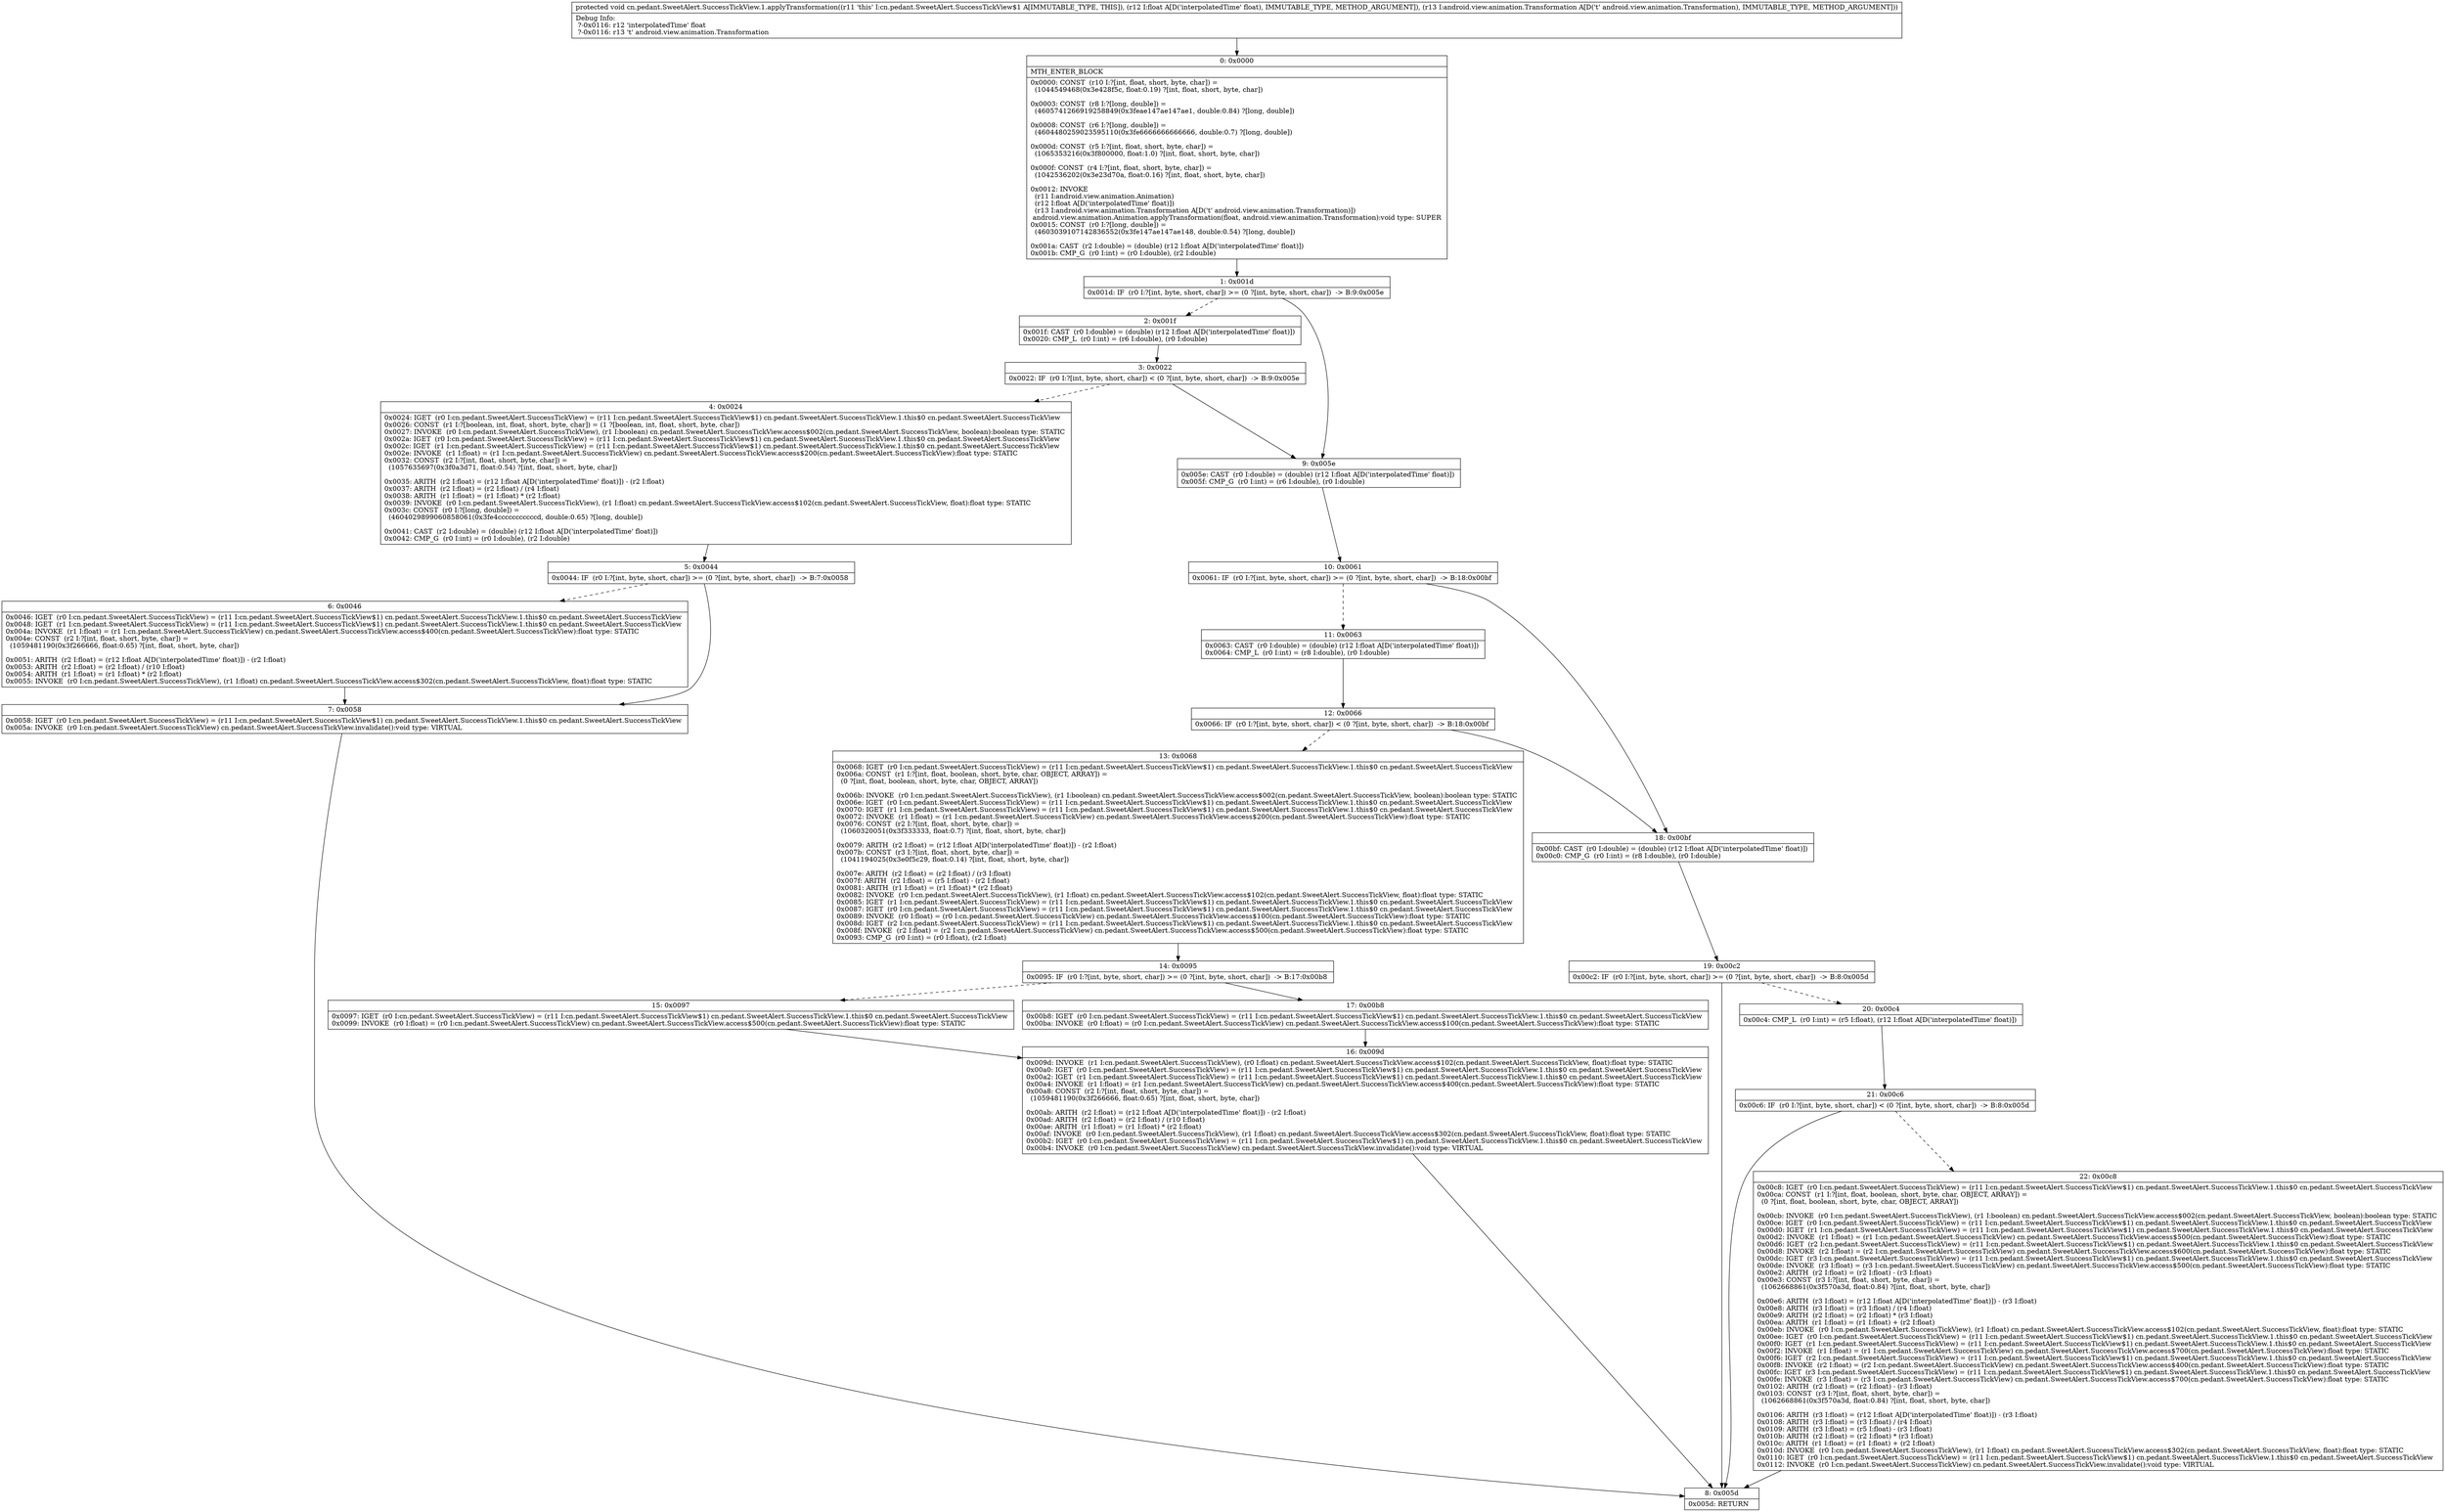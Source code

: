 digraph "CFG forcn.pedant.SweetAlert.SuccessTickView.1.applyTransformation(FLandroid\/view\/animation\/Transformation;)V" {
Node_0 [shape=record,label="{0\:\ 0x0000|MTH_ENTER_BLOCK\l|0x0000: CONST  (r10 I:?[int, float, short, byte, char]) = \l  (1044549468(0x3e428f5c, float:0.19) ?[int, float, short, byte, char])\l \l0x0003: CONST  (r8 I:?[long, double]) = \l  (4605741266919258849(0x3feae147ae147ae1, double:0.84) ?[long, double])\l \l0x0008: CONST  (r6 I:?[long, double]) = \l  (4604480259023595110(0x3fe6666666666666, double:0.7) ?[long, double])\l \l0x000d: CONST  (r5 I:?[int, float, short, byte, char]) = \l  (1065353216(0x3f800000, float:1.0) ?[int, float, short, byte, char])\l \l0x000f: CONST  (r4 I:?[int, float, short, byte, char]) = \l  (1042536202(0x3e23d70a, float:0.16) ?[int, float, short, byte, char])\l \l0x0012: INVOKE  \l  (r11 I:android.view.animation.Animation)\l  (r12 I:float A[D('interpolatedTime' float)])\l  (r13 I:android.view.animation.Transformation A[D('t' android.view.animation.Transformation)])\l android.view.animation.Animation.applyTransformation(float, android.view.animation.Transformation):void type: SUPER \l0x0015: CONST  (r0 I:?[long, double]) = \l  (4603039107142836552(0x3fe147ae147ae148, double:0.54) ?[long, double])\l \l0x001a: CAST  (r2 I:double) = (double) (r12 I:float A[D('interpolatedTime' float)]) \l0x001b: CMP_G  (r0 I:int) = (r0 I:double), (r2 I:double) \l}"];
Node_1 [shape=record,label="{1\:\ 0x001d|0x001d: IF  (r0 I:?[int, byte, short, char]) \>= (0 ?[int, byte, short, char])  \-\> B:9:0x005e \l}"];
Node_2 [shape=record,label="{2\:\ 0x001f|0x001f: CAST  (r0 I:double) = (double) (r12 I:float A[D('interpolatedTime' float)]) \l0x0020: CMP_L  (r0 I:int) = (r6 I:double), (r0 I:double) \l}"];
Node_3 [shape=record,label="{3\:\ 0x0022|0x0022: IF  (r0 I:?[int, byte, short, char]) \< (0 ?[int, byte, short, char])  \-\> B:9:0x005e \l}"];
Node_4 [shape=record,label="{4\:\ 0x0024|0x0024: IGET  (r0 I:cn.pedant.SweetAlert.SuccessTickView) = (r11 I:cn.pedant.SweetAlert.SuccessTickView$1) cn.pedant.SweetAlert.SuccessTickView.1.this$0 cn.pedant.SweetAlert.SuccessTickView \l0x0026: CONST  (r1 I:?[boolean, int, float, short, byte, char]) = (1 ?[boolean, int, float, short, byte, char]) \l0x0027: INVOKE  (r0 I:cn.pedant.SweetAlert.SuccessTickView), (r1 I:boolean) cn.pedant.SweetAlert.SuccessTickView.access$002(cn.pedant.SweetAlert.SuccessTickView, boolean):boolean type: STATIC \l0x002a: IGET  (r0 I:cn.pedant.SweetAlert.SuccessTickView) = (r11 I:cn.pedant.SweetAlert.SuccessTickView$1) cn.pedant.SweetAlert.SuccessTickView.1.this$0 cn.pedant.SweetAlert.SuccessTickView \l0x002c: IGET  (r1 I:cn.pedant.SweetAlert.SuccessTickView) = (r11 I:cn.pedant.SweetAlert.SuccessTickView$1) cn.pedant.SweetAlert.SuccessTickView.1.this$0 cn.pedant.SweetAlert.SuccessTickView \l0x002e: INVOKE  (r1 I:float) = (r1 I:cn.pedant.SweetAlert.SuccessTickView) cn.pedant.SweetAlert.SuccessTickView.access$200(cn.pedant.SweetAlert.SuccessTickView):float type: STATIC \l0x0032: CONST  (r2 I:?[int, float, short, byte, char]) = \l  (1057635697(0x3f0a3d71, float:0.54) ?[int, float, short, byte, char])\l \l0x0035: ARITH  (r2 I:float) = (r12 I:float A[D('interpolatedTime' float)]) \- (r2 I:float) \l0x0037: ARITH  (r2 I:float) = (r2 I:float) \/ (r4 I:float) \l0x0038: ARITH  (r1 I:float) = (r1 I:float) * (r2 I:float) \l0x0039: INVOKE  (r0 I:cn.pedant.SweetAlert.SuccessTickView), (r1 I:float) cn.pedant.SweetAlert.SuccessTickView.access$102(cn.pedant.SweetAlert.SuccessTickView, float):float type: STATIC \l0x003c: CONST  (r0 I:?[long, double]) = \l  (4604029899060858061(0x3fe4cccccccccccd, double:0.65) ?[long, double])\l \l0x0041: CAST  (r2 I:double) = (double) (r12 I:float A[D('interpolatedTime' float)]) \l0x0042: CMP_G  (r0 I:int) = (r0 I:double), (r2 I:double) \l}"];
Node_5 [shape=record,label="{5\:\ 0x0044|0x0044: IF  (r0 I:?[int, byte, short, char]) \>= (0 ?[int, byte, short, char])  \-\> B:7:0x0058 \l}"];
Node_6 [shape=record,label="{6\:\ 0x0046|0x0046: IGET  (r0 I:cn.pedant.SweetAlert.SuccessTickView) = (r11 I:cn.pedant.SweetAlert.SuccessTickView$1) cn.pedant.SweetAlert.SuccessTickView.1.this$0 cn.pedant.SweetAlert.SuccessTickView \l0x0048: IGET  (r1 I:cn.pedant.SweetAlert.SuccessTickView) = (r11 I:cn.pedant.SweetAlert.SuccessTickView$1) cn.pedant.SweetAlert.SuccessTickView.1.this$0 cn.pedant.SweetAlert.SuccessTickView \l0x004a: INVOKE  (r1 I:float) = (r1 I:cn.pedant.SweetAlert.SuccessTickView) cn.pedant.SweetAlert.SuccessTickView.access$400(cn.pedant.SweetAlert.SuccessTickView):float type: STATIC \l0x004e: CONST  (r2 I:?[int, float, short, byte, char]) = \l  (1059481190(0x3f266666, float:0.65) ?[int, float, short, byte, char])\l \l0x0051: ARITH  (r2 I:float) = (r12 I:float A[D('interpolatedTime' float)]) \- (r2 I:float) \l0x0053: ARITH  (r2 I:float) = (r2 I:float) \/ (r10 I:float) \l0x0054: ARITH  (r1 I:float) = (r1 I:float) * (r2 I:float) \l0x0055: INVOKE  (r0 I:cn.pedant.SweetAlert.SuccessTickView), (r1 I:float) cn.pedant.SweetAlert.SuccessTickView.access$302(cn.pedant.SweetAlert.SuccessTickView, float):float type: STATIC \l}"];
Node_7 [shape=record,label="{7\:\ 0x0058|0x0058: IGET  (r0 I:cn.pedant.SweetAlert.SuccessTickView) = (r11 I:cn.pedant.SweetAlert.SuccessTickView$1) cn.pedant.SweetAlert.SuccessTickView.1.this$0 cn.pedant.SweetAlert.SuccessTickView \l0x005a: INVOKE  (r0 I:cn.pedant.SweetAlert.SuccessTickView) cn.pedant.SweetAlert.SuccessTickView.invalidate():void type: VIRTUAL \l}"];
Node_8 [shape=record,label="{8\:\ 0x005d|0x005d: RETURN   \l}"];
Node_9 [shape=record,label="{9\:\ 0x005e|0x005e: CAST  (r0 I:double) = (double) (r12 I:float A[D('interpolatedTime' float)]) \l0x005f: CMP_G  (r0 I:int) = (r6 I:double), (r0 I:double) \l}"];
Node_10 [shape=record,label="{10\:\ 0x0061|0x0061: IF  (r0 I:?[int, byte, short, char]) \>= (0 ?[int, byte, short, char])  \-\> B:18:0x00bf \l}"];
Node_11 [shape=record,label="{11\:\ 0x0063|0x0063: CAST  (r0 I:double) = (double) (r12 I:float A[D('interpolatedTime' float)]) \l0x0064: CMP_L  (r0 I:int) = (r8 I:double), (r0 I:double) \l}"];
Node_12 [shape=record,label="{12\:\ 0x0066|0x0066: IF  (r0 I:?[int, byte, short, char]) \< (0 ?[int, byte, short, char])  \-\> B:18:0x00bf \l}"];
Node_13 [shape=record,label="{13\:\ 0x0068|0x0068: IGET  (r0 I:cn.pedant.SweetAlert.SuccessTickView) = (r11 I:cn.pedant.SweetAlert.SuccessTickView$1) cn.pedant.SweetAlert.SuccessTickView.1.this$0 cn.pedant.SweetAlert.SuccessTickView \l0x006a: CONST  (r1 I:?[int, float, boolean, short, byte, char, OBJECT, ARRAY]) = \l  (0 ?[int, float, boolean, short, byte, char, OBJECT, ARRAY])\l \l0x006b: INVOKE  (r0 I:cn.pedant.SweetAlert.SuccessTickView), (r1 I:boolean) cn.pedant.SweetAlert.SuccessTickView.access$002(cn.pedant.SweetAlert.SuccessTickView, boolean):boolean type: STATIC \l0x006e: IGET  (r0 I:cn.pedant.SweetAlert.SuccessTickView) = (r11 I:cn.pedant.SweetAlert.SuccessTickView$1) cn.pedant.SweetAlert.SuccessTickView.1.this$0 cn.pedant.SweetAlert.SuccessTickView \l0x0070: IGET  (r1 I:cn.pedant.SweetAlert.SuccessTickView) = (r11 I:cn.pedant.SweetAlert.SuccessTickView$1) cn.pedant.SweetAlert.SuccessTickView.1.this$0 cn.pedant.SweetAlert.SuccessTickView \l0x0072: INVOKE  (r1 I:float) = (r1 I:cn.pedant.SweetAlert.SuccessTickView) cn.pedant.SweetAlert.SuccessTickView.access$200(cn.pedant.SweetAlert.SuccessTickView):float type: STATIC \l0x0076: CONST  (r2 I:?[int, float, short, byte, char]) = \l  (1060320051(0x3f333333, float:0.7) ?[int, float, short, byte, char])\l \l0x0079: ARITH  (r2 I:float) = (r12 I:float A[D('interpolatedTime' float)]) \- (r2 I:float) \l0x007b: CONST  (r3 I:?[int, float, short, byte, char]) = \l  (1041194025(0x3e0f5c29, float:0.14) ?[int, float, short, byte, char])\l \l0x007e: ARITH  (r2 I:float) = (r2 I:float) \/ (r3 I:float) \l0x007f: ARITH  (r2 I:float) = (r5 I:float) \- (r2 I:float) \l0x0081: ARITH  (r1 I:float) = (r1 I:float) * (r2 I:float) \l0x0082: INVOKE  (r0 I:cn.pedant.SweetAlert.SuccessTickView), (r1 I:float) cn.pedant.SweetAlert.SuccessTickView.access$102(cn.pedant.SweetAlert.SuccessTickView, float):float type: STATIC \l0x0085: IGET  (r1 I:cn.pedant.SweetAlert.SuccessTickView) = (r11 I:cn.pedant.SweetAlert.SuccessTickView$1) cn.pedant.SweetAlert.SuccessTickView.1.this$0 cn.pedant.SweetAlert.SuccessTickView \l0x0087: IGET  (r0 I:cn.pedant.SweetAlert.SuccessTickView) = (r11 I:cn.pedant.SweetAlert.SuccessTickView$1) cn.pedant.SweetAlert.SuccessTickView.1.this$0 cn.pedant.SweetAlert.SuccessTickView \l0x0089: INVOKE  (r0 I:float) = (r0 I:cn.pedant.SweetAlert.SuccessTickView) cn.pedant.SweetAlert.SuccessTickView.access$100(cn.pedant.SweetAlert.SuccessTickView):float type: STATIC \l0x008d: IGET  (r2 I:cn.pedant.SweetAlert.SuccessTickView) = (r11 I:cn.pedant.SweetAlert.SuccessTickView$1) cn.pedant.SweetAlert.SuccessTickView.1.this$0 cn.pedant.SweetAlert.SuccessTickView \l0x008f: INVOKE  (r2 I:float) = (r2 I:cn.pedant.SweetAlert.SuccessTickView) cn.pedant.SweetAlert.SuccessTickView.access$500(cn.pedant.SweetAlert.SuccessTickView):float type: STATIC \l0x0093: CMP_G  (r0 I:int) = (r0 I:float), (r2 I:float) \l}"];
Node_14 [shape=record,label="{14\:\ 0x0095|0x0095: IF  (r0 I:?[int, byte, short, char]) \>= (0 ?[int, byte, short, char])  \-\> B:17:0x00b8 \l}"];
Node_15 [shape=record,label="{15\:\ 0x0097|0x0097: IGET  (r0 I:cn.pedant.SweetAlert.SuccessTickView) = (r11 I:cn.pedant.SweetAlert.SuccessTickView$1) cn.pedant.SweetAlert.SuccessTickView.1.this$0 cn.pedant.SweetAlert.SuccessTickView \l0x0099: INVOKE  (r0 I:float) = (r0 I:cn.pedant.SweetAlert.SuccessTickView) cn.pedant.SweetAlert.SuccessTickView.access$500(cn.pedant.SweetAlert.SuccessTickView):float type: STATIC \l}"];
Node_16 [shape=record,label="{16\:\ 0x009d|0x009d: INVOKE  (r1 I:cn.pedant.SweetAlert.SuccessTickView), (r0 I:float) cn.pedant.SweetAlert.SuccessTickView.access$102(cn.pedant.SweetAlert.SuccessTickView, float):float type: STATIC \l0x00a0: IGET  (r0 I:cn.pedant.SweetAlert.SuccessTickView) = (r11 I:cn.pedant.SweetAlert.SuccessTickView$1) cn.pedant.SweetAlert.SuccessTickView.1.this$0 cn.pedant.SweetAlert.SuccessTickView \l0x00a2: IGET  (r1 I:cn.pedant.SweetAlert.SuccessTickView) = (r11 I:cn.pedant.SweetAlert.SuccessTickView$1) cn.pedant.SweetAlert.SuccessTickView.1.this$0 cn.pedant.SweetAlert.SuccessTickView \l0x00a4: INVOKE  (r1 I:float) = (r1 I:cn.pedant.SweetAlert.SuccessTickView) cn.pedant.SweetAlert.SuccessTickView.access$400(cn.pedant.SweetAlert.SuccessTickView):float type: STATIC \l0x00a8: CONST  (r2 I:?[int, float, short, byte, char]) = \l  (1059481190(0x3f266666, float:0.65) ?[int, float, short, byte, char])\l \l0x00ab: ARITH  (r2 I:float) = (r12 I:float A[D('interpolatedTime' float)]) \- (r2 I:float) \l0x00ad: ARITH  (r2 I:float) = (r2 I:float) \/ (r10 I:float) \l0x00ae: ARITH  (r1 I:float) = (r1 I:float) * (r2 I:float) \l0x00af: INVOKE  (r0 I:cn.pedant.SweetAlert.SuccessTickView), (r1 I:float) cn.pedant.SweetAlert.SuccessTickView.access$302(cn.pedant.SweetAlert.SuccessTickView, float):float type: STATIC \l0x00b2: IGET  (r0 I:cn.pedant.SweetAlert.SuccessTickView) = (r11 I:cn.pedant.SweetAlert.SuccessTickView$1) cn.pedant.SweetAlert.SuccessTickView.1.this$0 cn.pedant.SweetAlert.SuccessTickView \l0x00b4: INVOKE  (r0 I:cn.pedant.SweetAlert.SuccessTickView) cn.pedant.SweetAlert.SuccessTickView.invalidate():void type: VIRTUAL \l}"];
Node_17 [shape=record,label="{17\:\ 0x00b8|0x00b8: IGET  (r0 I:cn.pedant.SweetAlert.SuccessTickView) = (r11 I:cn.pedant.SweetAlert.SuccessTickView$1) cn.pedant.SweetAlert.SuccessTickView.1.this$0 cn.pedant.SweetAlert.SuccessTickView \l0x00ba: INVOKE  (r0 I:float) = (r0 I:cn.pedant.SweetAlert.SuccessTickView) cn.pedant.SweetAlert.SuccessTickView.access$100(cn.pedant.SweetAlert.SuccessTickView):float type: STATIC \l}"];
Node_18 [shape=record,label="{18\:\ 0x00bf|0x00bf: CAST  (r0 I:double) = (double) (r12 I:float A[D('interpolatedTime' float)]) \l0x00c0: CMP_G  (r0 I:int) = (r8 I:double), (r0 I:double) \l}"];
Node_19 [shape=record,label="{19\:\ 0x00c2|0x00c2: IF  (r0 I:?[int, byte, short, char]) \>= (0 ?[int, byte, short, char])  \-\> B:8:0x005d \l}"];
Node_20 [shape=record,label="{20\:\ 0x00c4|0x00c4: CMP_L  (r0 I:int) = (r5 I:float), (r12 I:float A[D('interpolatedTime' float)]) \l}"];
Node_21 [shape=record,label="{21\:\ 0x00c6|0x00c6: IF  (r0 I:?[int, byte, short, char]) \< (0 ?[int, byte, short, char])  \-\> B:8:0x005d \l}"];
Node_22 [shape=record,label="{22\:\ 0x00c8|0x00c8: IGET  (r0 I:cn.pedant.SweetAlert.SuccessTickView) = (r11 I:cn.pedant.SweetAlert.SuccessTickView$1) cn.pedant.SweetAlert.SuccessTickView.1.this$0 cn.pedant.SweetAlert.SuccessTickView \l0x00ca: CONST  (r1 I:?[int, float, boolean, short, byte, char, OBJECT, ARRAY]) = \l  (0 ?[int, float, boolean, short, byte, char, OBJECT, ARRAY])\l \l0x00cb: INVOKE  (r0 I:cn.pedant.SweetAlert.SuccessTickView), (r1 I:boolean) cn.pedant.SweetAlert.SuccessTickView.access$002(cn.pedant.SweetAlert.SuccessTickView, boolean):boolean type: STATIC \l0x00ce: IGET  (r0 I:cn.pedant.SweetAlert.SuccessTickView) = (r11 I:cn.pedant.SweetAlert.SuccessTickView$1) cn.pedant.SweetAlert.SuccessTickView.1.this$0 cn.pedant.SweetAlert.SuccessTickView \l0x00d0: IGET  (r1 I:cn.pedant.SweetAlert.SuccessTickView) = (r11 I:cn.pedant.SweetAlert.SuccessTickView$1) cn.pedant.SweetAlert.SuccessTickView.1.this$0 cn.pedant.SweetAlert.SuccessTickView \l0x00d2: INVOKE  (r1 I:float) = (r1 I:cn.pedant.SweetAlert.SuccessTickView) cn.pedant.SweetAlert.SuccessTickView.access$500(cn.pedant.SweetAlert.SuccessTickView):float type: STATIC \l0x00d6: IGET  (r2 I:cn.pedant.SweetAlert.SuccessTickView) = (r11 I:cn.pedant.SweetAlert.SuccessTickView$1) cn.pedant.SweetAlert.SuccessTickView.1.this$0 cn.pedant.SweetAlert.SuccessTickView \l0x00d8: INVOKE  (r2 I:float) = (r2 I:cn.pedant.SweetAlert.SuccessTickView) cn.pedant.SweetAlert.SuccessTickView.access$600(cn.pedant.SweetAlert.SuccessTickView):float type: STATIC \l0x00dc: IGET  (r3 I:cn.pedant.SweetAlert.SuccessTickView) = (r11 I:cn.pedant.SweetAlert.SuccessTickView$1) cn.pedant.SweetAlert.SuccessTickView.1.this$0 cn.pedant.SweetAlert.SuccessTickView \l0x00de: INVOKE  (r3 I:float) = (r3 I:cn.pedant.SweetAlert.SuccessTickView) cn.pedant.SweetAlert.SuccessTickView.access$500(cn.pedant.SweetAlert.SuccessTickView):float type: STATIC \l0x00e2: ARITH  (r2 I:float) = (r2 I:float) \- (r3 I:float) \l0x00e3: CONST  (r3 I:?[int, float, short, byte, char]) = \l  (1062668861(0x3f570a3d, float:0.84) ?[int, float, short, byte, char])\l \l0x00e6: ARITH  (r3 I:float) = (r12 I:float A[D('interpolatedTime' float)]) \- (r3 I:float) \l0x00e8: ARITH  (r3 I:float) = (r3 I:float) \/ (r4 I:float) \l0x00e9: ARITH  (r2 I:float) = (r2 I:float) * (r3 I:float) \l0x00ea: ARITH  (r1 I:float) = (r1 I:float) + (r2 I:float) \l0x00eb: INVOKE  (r0 I:cn.pedant.SweetAlert.SuccessTickView), (r1 I:float) cn.pedant.SweetAlert.SuccessTickView.access$102(cn.pedant.SweetAlert.SuccessTickView, float):float type: STATIC \l0x00ee: IGET  (r0 I:cn.pedant.SweetAlert.SuccessTickView) = (r11 I:cn.pedant.SweetAlert.SuccessTickView$1) cn.pedant.SweetAlert.SuccessTickView.1.this$0 cn.pedant.SweetAlert.SuccessTickView \l0x00f0: IGET  (r1 I:cn.pedant.SweetAlert.SuccessTickView) = (r11 I:cn.pedant.SweetAlert.SuccessTickView$1) cn.pedant.SweetAlert.SuccessTickView.1.this$0 cn.pedant.SweetAlert.SuccessTickView \l0x00f2: INVOKE  (r1 I:float) = (r1 I:cn.pedant.SweetAlert.SuccessTickView) cn.pedant.SweetAlert.SuccessTickView.access$700(cn.pedant.SweetAlert.SuccessTickView):float type: STATIC \l0x00f6: IGET  (r2 I:cn.pedant.SweetAlert.SuccessTickView) = (r11 I:cn.pedant.SweetAlert.SuccessTickView$1) cn.pedant.SweetAlert.SuccessTickView.1.this$0 cn.pedant.SweetAlert.SuccessTickView \l0x00f8: INVOKE  (r2 I:float) = (r2 I:cn.pedant.SweetAlert.SuccessTickView) cn.pedant.SweetAlert.SuccessTickView.access$400(cn.pedant.SweetAlert.SuccessTickView):float type: STATIC \l0x00fc: IGET  (r3 I:cn.pedant.SweetAlert.SuccessTickView) = (r11 I:cn.pedant.SweetAlert.SuccessTickView$1) cn.pedant.SweetAlert.SuccessTickView.1.this$0 cn.pedant.SweetAlert.SuccessTickView \l0x00fe: INVOKE  (r3 I:float) = (r3 I:cn.pedant.SweetAlert.SuccessTickView) cn.pedant.SweetAlert.SuccessTickView.access$700(cn.pedant.SweetAlert.SuccessTickView):float type: STATIC \l0x0102: ARITH  (r2 I:float) = (r2 I:float) \- (r3 I:float) \l0x0103: CONST  (r3 I:?[int, float, short, byte, char]) = \l  (1062668861(0x3f570a3d, float:0.84) ?[int, float, short, byte, char])\l \l0x0106: ARITH  (r3 I:float) = (r12 I:float A[D('interpolatedTime' float)]) \- (r3 I:float) \l0x0108: ARITH  (r3 I:float) = (r3 I:float) \/ (r4 I:float) \l0x0109: ARITH  (r3 I:float) = (r5 I:float) \- (r3 I:float) \l0x010b: ARITH  (r2 I:float) = (r2 I:float) * (r3 I:float) \l0x010c: ARITH  (r1 I:float) = (r1 I:float) + (r2 I:float) \l0x010d: INVOKE  (r0 I:cn.pedant.SweetAlert.SuccessTickView), (r1 I:float) cn.pedant.SweetAlert.SuccessTickView.access$302(cn.pedant.SweetAlert.SuccessTickView, float):float type: STATIC \l0x0110: IGET  (r0 I:cn.pedant.SweetAlert.SuccessTickView) = (r11 I:cn.pedant.SweetAlert.SuccessTickView$1) cn.pedant.SweetAlert.SuccessTickView.1.this$0 cn.pedant.SweetAlert.SuccessTickView \l0x0112: INVOKE  (r0 I:cn.pedant.SweetAlert.SuccessTickView) cn.pedant.SweetAlert.SuccessTickView.invalidate():void type: VIRTUAL \l}"];
MethodNode[shape=record,label="{protected void cn.pedant.SweetAlert.SuccessTickView.1.applyTransformation((r11 'this' I:cn.pedant.SweetAlert.SuccessTickView$1 A[IMMUTABLE_TYPE, THIS]), (r12 I:float A[D('interpolatedTime' float), IMMUTABLE_TYPE, METHOD_ARGUMENT]), (r13 I:android.view.animation.Transformation A[D('t' android.view.animation.Transformation), IMMUTABLE_TYPE, METHOD_ARGUMENT]))  | Debug Info:\l  ?\-0x0116: r12 'interpolatedTime' float\l  ?\-0x0116: r13 't' android.view.animation.Transformation\l}"];
MethodNode -> Node_0;
Node_0 -> Node_1;
Node_1 -> Node_2[style=dashed];
Node_1 -> Node_9;
Node_2 -> Node_3;
Node_3 -> Node_4[style=dashed];
Node_3 -> Node_9;
Node_4 -> Node_5;
Node_5 -> Node_6[style=dashed];
Node_5 -> Node_7;
Node_6 -> Node_7;
Node_7 -> Node_8;
Node_9 -> Node_10;
Node_10 -> Node_11[style=dashed];
Node_10 -> Node_18;
Node_11 -> Node_12;
Node_12 -> Node_13[style=dashed];
Node_12 -> Node_18;
Node_13 -> Node_14;
Node_14 -> Node_15[style=dashed];
Node_14 -> Node_17;
Node_15 -> Node_16;
Node_16 -> Node_8;
Node_17 -> Node_16;
Node_18 -> Node_19;
Node_19 -> Node_8;
Node_19 -> Node_20[style=dashed];
Node_20 -> Node_21;
Node_21 -> Node_8;
Node_21 -> Node_22[style=dashed];
Node_22 -> Node_8;
}

